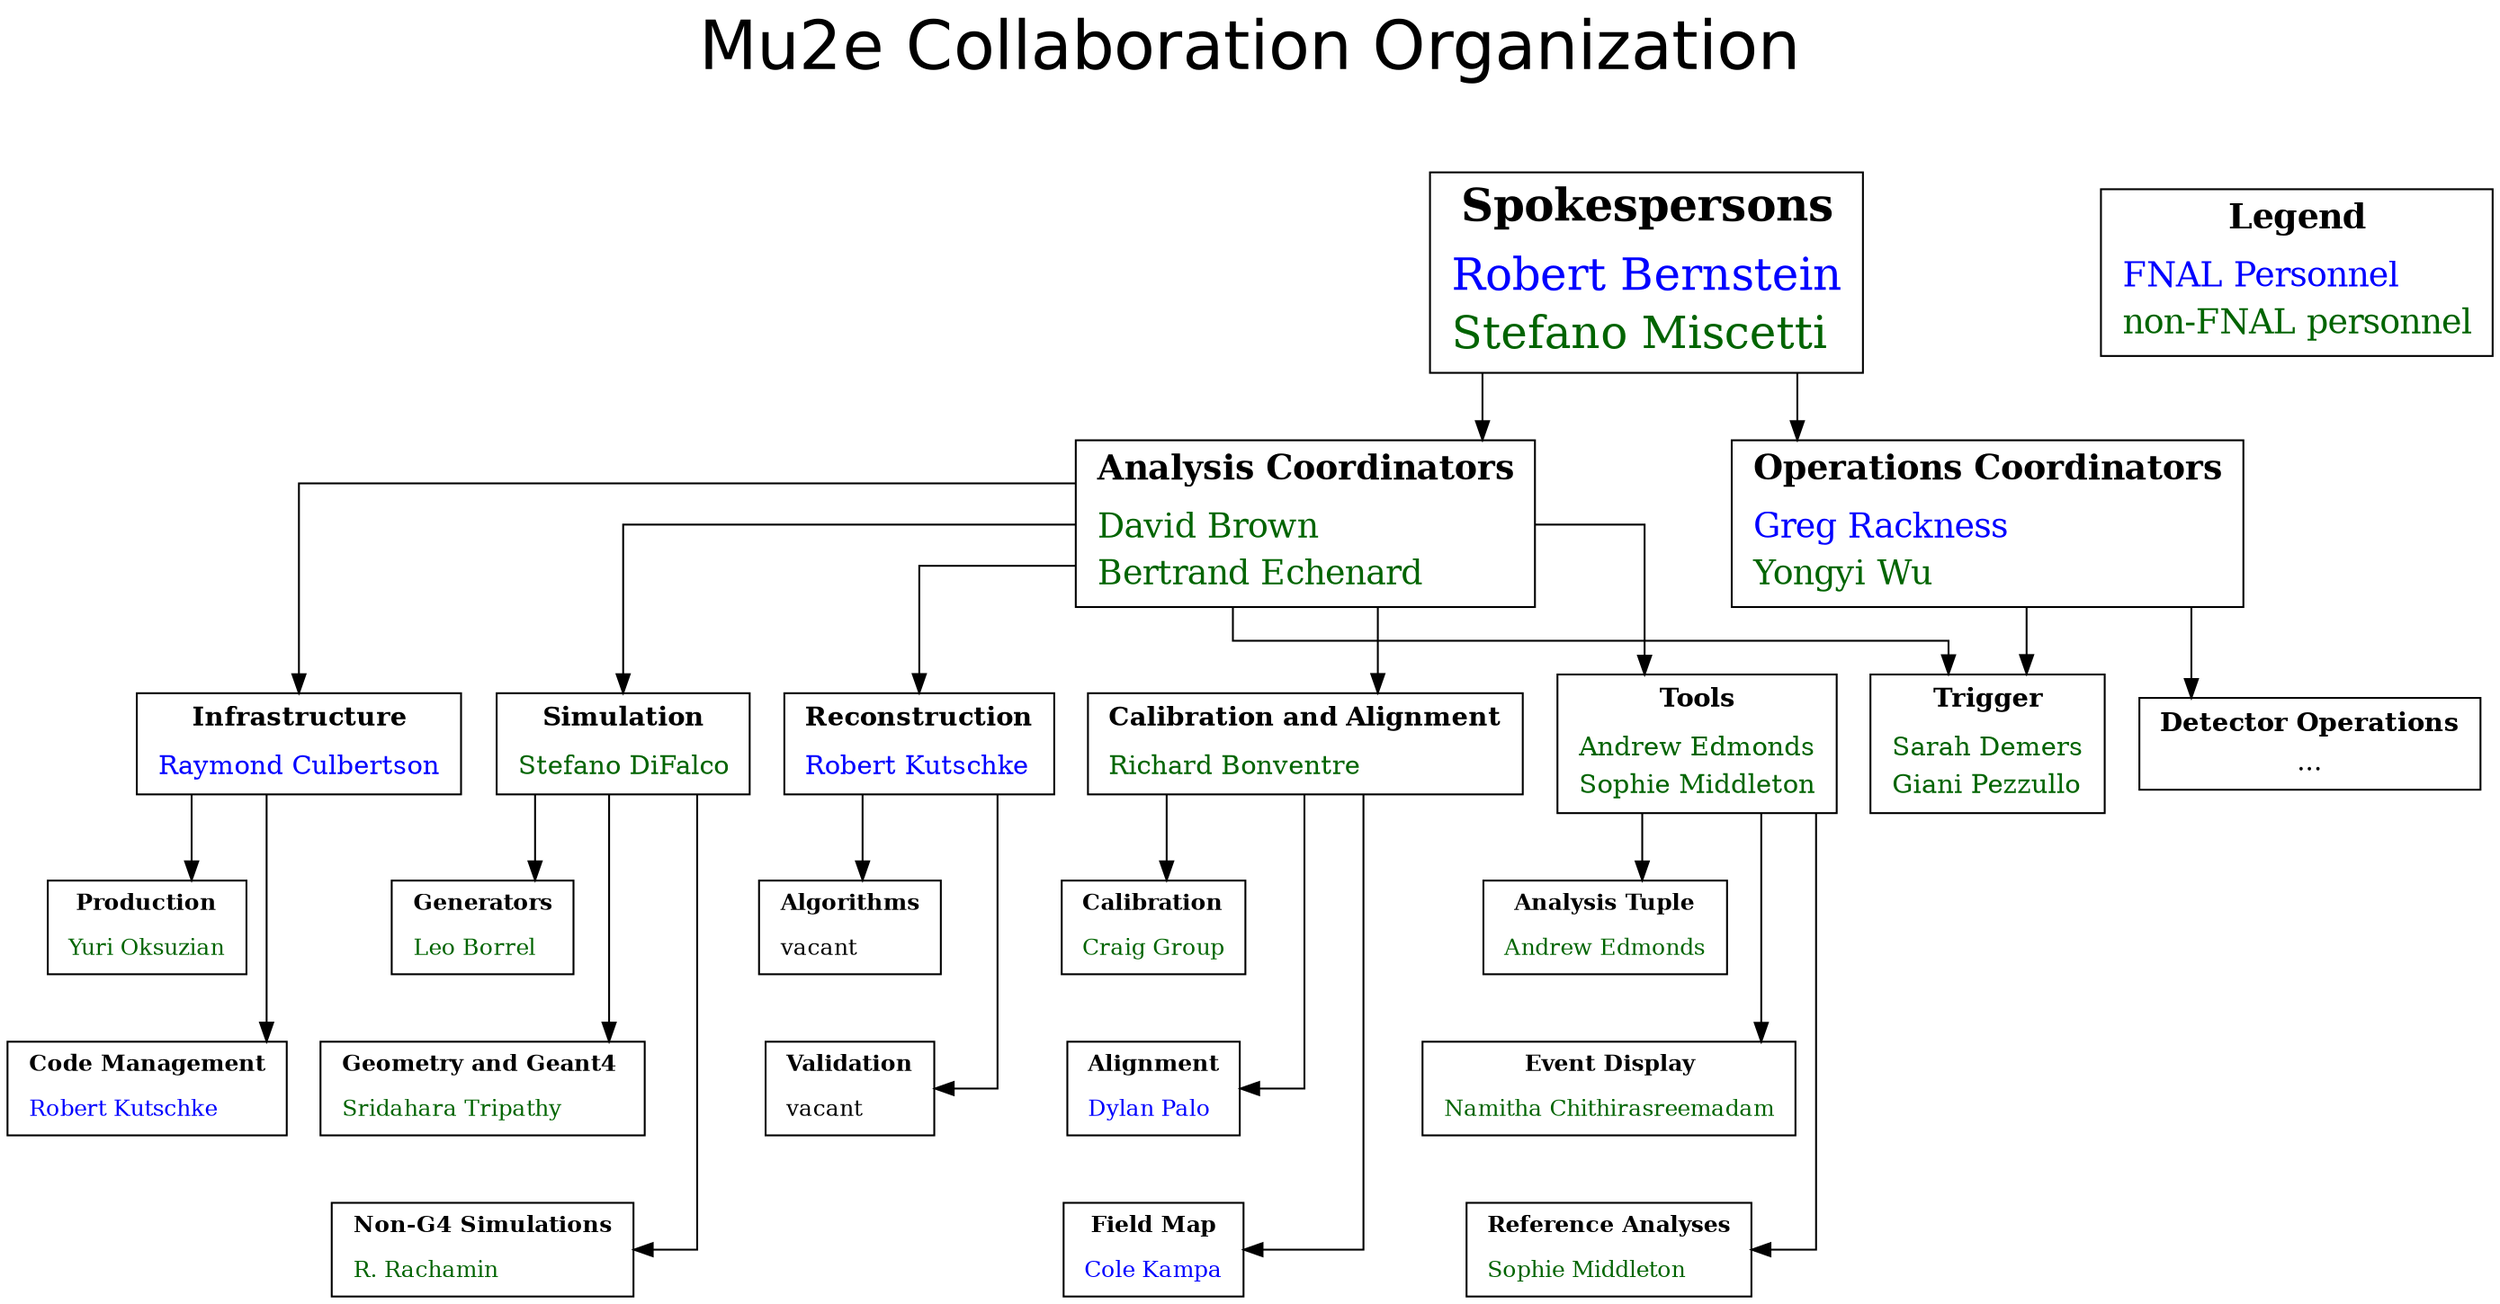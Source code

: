 /*  Mu2e org chart, Down to L4 in Analysis
 * To compile:
 *
 *     dot -T(suf) OrgChart_Analysis.dot -o OrgChart_Analysis.(suf), suf=tiff, jpg, pdf, png, ...
 *    See https://graphviz.gitlab.io/documentation/ for more details
 *
 */

digraph OrgChart {
  /* size="14,11"; */
  label = "Mu2e Collaboration Organization
    ";
  fontname="Helvetica";
  fontsize="36";
  labelloc = t;
  splines=ortho
  edge[sametail ="",samehead =""]
  /* L1 and L2 */

  Spokespersons [shape=box, peripheries=1, color=black, fontsize="24",
                label=<<table border="0" cellborder="0" cellspacing="1">
                  <tr><td align="center"><b>Spokespersons</b></td></tr>
                  <tr><td align="center"></td></tr>
                  <tr><td align="left"><font color="blue" >Robert Bernstein</font></td></tr>
                  <tr><td align="left"><font color="darkgreen">Stefano Miscetti</font></td></tr>
                  </table>>];
  dummy [style="invisible" width=1];

  Legend [shape=box, peripheries=1, color=black, fontsize="18",
         label=<<table border="0" cellborder="0" cellspacing="1">
           <tr><td align="center"><b>Legend</b></td></tr>
           <tr><td align="center"></td></tr>
           <tr><td align="left"><font color="blue">FNAL Personnel </font></td></tr>
           <tr><td align="left"><font color="darkgreen">non-FNAL personnel</font></td></tr>
           </table>>];
  {rank=same Spokespersons dummy Legend };

  Analysis_Coordinators [shape=box, peripheries=1, color=black, fontsize="18",
                        label=<<table border="0" cellborder="0" cellspacing="1">
                          <tr><td align="center"><b>Analysis Coordinators</b></td></tr>
                          <tr><td align="center"></td></tr>
                          <tr><td align="left"><font color="darkgreen">David Brown</font></td></tr>
                          <tr><td align="left"><font color="darkgreen">Bertrand Echenard</font></td></tr>
                          </table>>];

  Operations_Coordinators [shape=box, peripheries=1, color=black, fontsize="18",
                          label=<<table border="0" cellborder="0" cellspacing="1">
                            <tr><td align="center"><b>Operations Coordinators</b></td></tr>
                            <tr><td align="center"></td></tr>
                            <tr><td align="left"><font color="blue">Greg Rackness</font></td></tr>
                            <tr><td align="left"><font color="darkgreen">Yongyi Wu</font></td></tr>
                            </table>>];

  Spokespersons -> Analysis_Coordinators;
  Spokespersons -> Operations_Coordinators;

  {rank=same Analysis_Coordinators Operations_Coordinators };

  /* Analysis L3 */

  Infrastructure [shape=box, peripheries=1, color=black, fontsize="14",
                 label=<<table border="0" cellborder="0" cellspacing="1">
                   <tr><td align="center"><b>Infrastructure</b></td></tr>
                   <tr><td align="center"></td></tr>
                   <tr><td align="left"><font color="blue">Raymond Culbertson</font></td></tr>
                   </table>>];
  Simulation [shape=box, peripheries=1, color=black, fontsize="14",
             label=<<table border="0" cellborder="0" cellspacing="1">
               <tr><td align="center"><b>Simulation</b></td></tr>
               <tr><td align="center"></td></tr>
               <tr><td align="left"><font color="darkgreen">Stefano DiFalco</font></td></tr>
               </table>>];
  Reconstruction [shape=box, peripheries=1, color=black, fontsize="14",
                 label=<<table border="0" cellborder="0" cellspacing="1">
                   <tr><td align="center"><b>Reconstruction</b></td></tr>
                   <tr><td align="center"></td></tr>
                   <tr><td align="left"><font color="blue">Robert Kutschke</font></td></tr>
                   </table>>];
  CalAlign [shape=box, peripheries=1, color=black, fontsize="14",
           label=<<table border="0" cellborder="0" cellspacing="1">
             <tr><td align="center"><b>Calibration and Alignment</b></td></tr>
             <tr><td align="center"></td></tr>
             <tr><td align="left"><font color="darkgreen">Richard Bonventre</font></td></tr>
             </table>>];

  Tools [shape=box, peripheries=1, color=black, fontsize="14",
        label=<<table border="0" cellborder="0" cellspacing="1">
          <tr><td align="center"><b>Tools</b></td></tr>
          <tr><td align="center"></td></tr>
          <tr><td align="left"><font color="darkgreen">Andrew Edmonds</font></td></tr>
          <tr><td align="left"><font color="darkgreen">Sophie Middleton</font></td></tr>
          </table>>];

  /* Common  L3 */

  Trigger [shape=box, peripheries=1, color=black, fontsize="14",
          label=<<table border="0" cellborder="0" cellspacing="1">
            <tr><td align="center"><b>Trigger</b></td></tr>
            <tr><td align="center"></td></tr>
            <tr><td align="left"><font color="darkgreen">Sarah Demers</font></td></tr>
            <tr><td align="left"><font color="darkgreen">Giani Pezzullo</font></td></tr>
            </table>>];

  /* Ops L3 */

  Detector_Operations [shape=box, peripheries=1, color=black, fontsize="14",
                      label=<<table border="0" cellborder="0" cellspacing="1">
                        <tr><td align="center"><b>Detector Operations</b></td></tr>
                        <tr><td align="center">...</td></tr>
                        </table>>];

  Analysis_Coordinators -> Infrastructure,Simulation,Reconstruction,CalAlign,Tools,Trigger;
  Operations_Coordinators -> Trigger,Detector_Operations;
  {rank=same Infrastructure Simulation Reconstruction CalAlign Tools Trigger Detector_Operations};

  /* Infrastructure L4 */

  Production [shape=box, peripheries=1, color=black, fontsize="12",
             label=<<table border="0" cellborder="0" cellspacing="1">
               <tr><td align="center"><b>Production</b></td></tr>
               <tr><td align="center"></td></tr>
               <tr><td align="left"><font color="darkgreen">Yuri Oksuzian</font></td></tr>
               </table>>];

  Code [shape=box, peripheries=1, color=black, fontsize="12",
       label=<<table border="0" cellborder="0" cellspacing="1">
         <tr><td align="center"><b>Code Management</b></td></tr>
         <tr><td align="center"></td></tr>
         <tr><td align="left"><font color="blue">Robert Kutschke</font></td></tr>
         </table>>];

  Infrastructure->Production,Code [weight=1];
  Production->Code [style="invisible" dir="none" weight=3];
  /* Calibration L4 */

  Calibration [shape=box, peripheries=1, color=black, fontsize="12",
              label=<<table border="0" cellborder="0" cellspacing="1">
                <tr><td align="center"><b>Calibration</b></td></tr>
                <tr><td align="center"></td></tr>
                <tr><td align="left"><font color="darkgreen">Craig Group</font></td></tr>
                </table>>];

  Alignment [shape=box, peripheries=1, color=black, fontsize="12",
            label=<<table border="0" cellborder="0" cellspacing="1">
              <tr><td align="center"><b>Alignment</b></td></tr>
              <tr><td align="center"></td></tr>
              <tr><td align="left"><font color="blue">Dylan Palo</font></td></tr>
              </table>>];

  Field_Map [shape=box, peripheries=1, color=black, fontsize="12",
            label=<<table border="0" cellborder="0" cellspacing="1">
              <tr><td align="center"><b>Field Map</b></td></tr>
              <tr><td align="center"></td></tr>
              <tr><td align="left"><font color="blue">Cole Kampa</font></td></tr>
              </table>>];

  CalAlign->Calibration,Alignment,Field_Map [weight=1];
  Calibration->Alignment->Field_Map [style="invisible" dir="none" weight=3];

  /* Simulation L4 */
  Generators [shape=box, peripheries=1, color=black, fontsize="12",
             label=<<table border="0" cellborder="0" cellspacing="1">
               <tr><td align="center"><b>Generators</b></td></tr>
               <tr><td align="center"></td></tr>
               <tr><td align="left"><font color="darkgreen">Leo Borrel</font></td></tr>
               </table>>];
  Geometry [shape=box, peripheries=1, color=black, fontsize="12",
           label=<<table border="0" cellborder="0" cellspacing="1">
             <tr><td align="center"><b>Geometry and Geant4 </b></td></tr>
             <tr><td align="center"></td></tr>
             <tr><td align="left"><font color="darkgreen">Sridahara Tripathy</font></td></tr>
             </table>>];
  Other [shape=box, peripheries=1, color=black, fontsize="12",
        label=<<table border="0" cellborder="0" cellspacing="1">
          <tr><td align="center"><b>Non-G4 Simulations</b></td></tr>
          <tr><td align="center"></td></tr>
          <tr><td align="left"><font color="darkgreen">R. Rachamin</font></td></tr>
          </table>>];

  Simulation->Generators,Geometry,Other [weight=1];
  Generators->Geometry->Other [style="invisible" dir="none" weight=3];

  /* Reconstruction L4 */

  Algorithms [shape=box, peripheries=1, color=black, fontsize="12",
             label=<<table border="0" cellborder="0" cellspacing="1">
               <tr><td align="center"><b>Algorithms</b></td></tr>
               <tr><td align="center"></td></tr>
               <tr><td align="left"><font color="black">vacant</font></td></tr>
               </table>>];
  Validation [shape=box, peripheries=1, color=black, fontsize="12",
             label=<<table border="0" cellborder="0" cellspacing="1">
               <tr><td align="center"><b>Validation</b></td></tr>
               <tr><td align="center"></td></tr>
               <tr><td align="left"><font color="black">vacant</font></td></tr>
               </table>>];
  Reconstruction->Algorithms,Validation [weight=1];
  Algorithms->Validation [style="invisible" dir="none" weight=3];

  /* Tools L4 */

  Tuple [shape=box, peripheries=1, color=black, fontsize="12",
             label=<<table border="0" cellborder="0" cellspacing="1">
               <tr><td align="center"><b>Analysis Tuple</b></td></tr>
               <tr><td align="center"></td></tr>
               <tr><td align="left"><font color="darkgreen">Andrew Edmonds</font></td></tr>
               </table>>];
  Display [shape=box, peripheries=1, color=black, fontsize="12",
             label=<<table border="0" cellborder="0" cellspacing="1">
               <tr><td align="center"><b>Event Display</b></td></tr>
               <tr><td align="center"></td></tr>
               <tr><td align="left"><font color="darkgreen">Namitha Chithirasreemadam</font></td></tr>
               </table>>];

  Reference [shape=box, peripheries=1, color=black, fontsize="12",
             label=<<table border="0" cellborder="0" cellspacing="1">
               <tr><td align="center"><b>Reference Analyses</b></td></tr>
               <tr><td align="center"></td></tr>
               <tr><td align="left"><font color="darkgreen">Sophie Middleton</font></td></tr>
               </table>>];

  Tools->Tuple,Display,Reference [weight=1];
  Tuple->Display->Reference [style="invisible" dir="none" weight=3];

}
